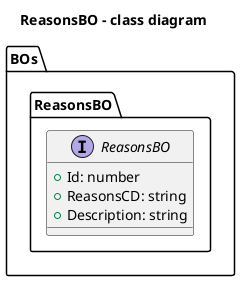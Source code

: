 @startuml
title ReasonsBO - class diagram
package BOs{
    package ReasonsBO{
        interface ReasonsBO {
            +Id: number 
            +ReasonsCD: string 
            +Description: string 
        }
    }
}
newpage 
package BOs{
    package ReasonsBO{
        interface ReasonsBO {
            +Id: number 
            +ReasonsCD: string 
            +Description: string 
        }
    }
}
package Helpers{
    package SqliteStorage{
        class SqliteStorage{
            +readReasons(db: SQLiteDatabase): Promise<ReasonsBO[] | null>
        }
    }
}
ReasonsBO <-- SqliteStorage
@enduml

